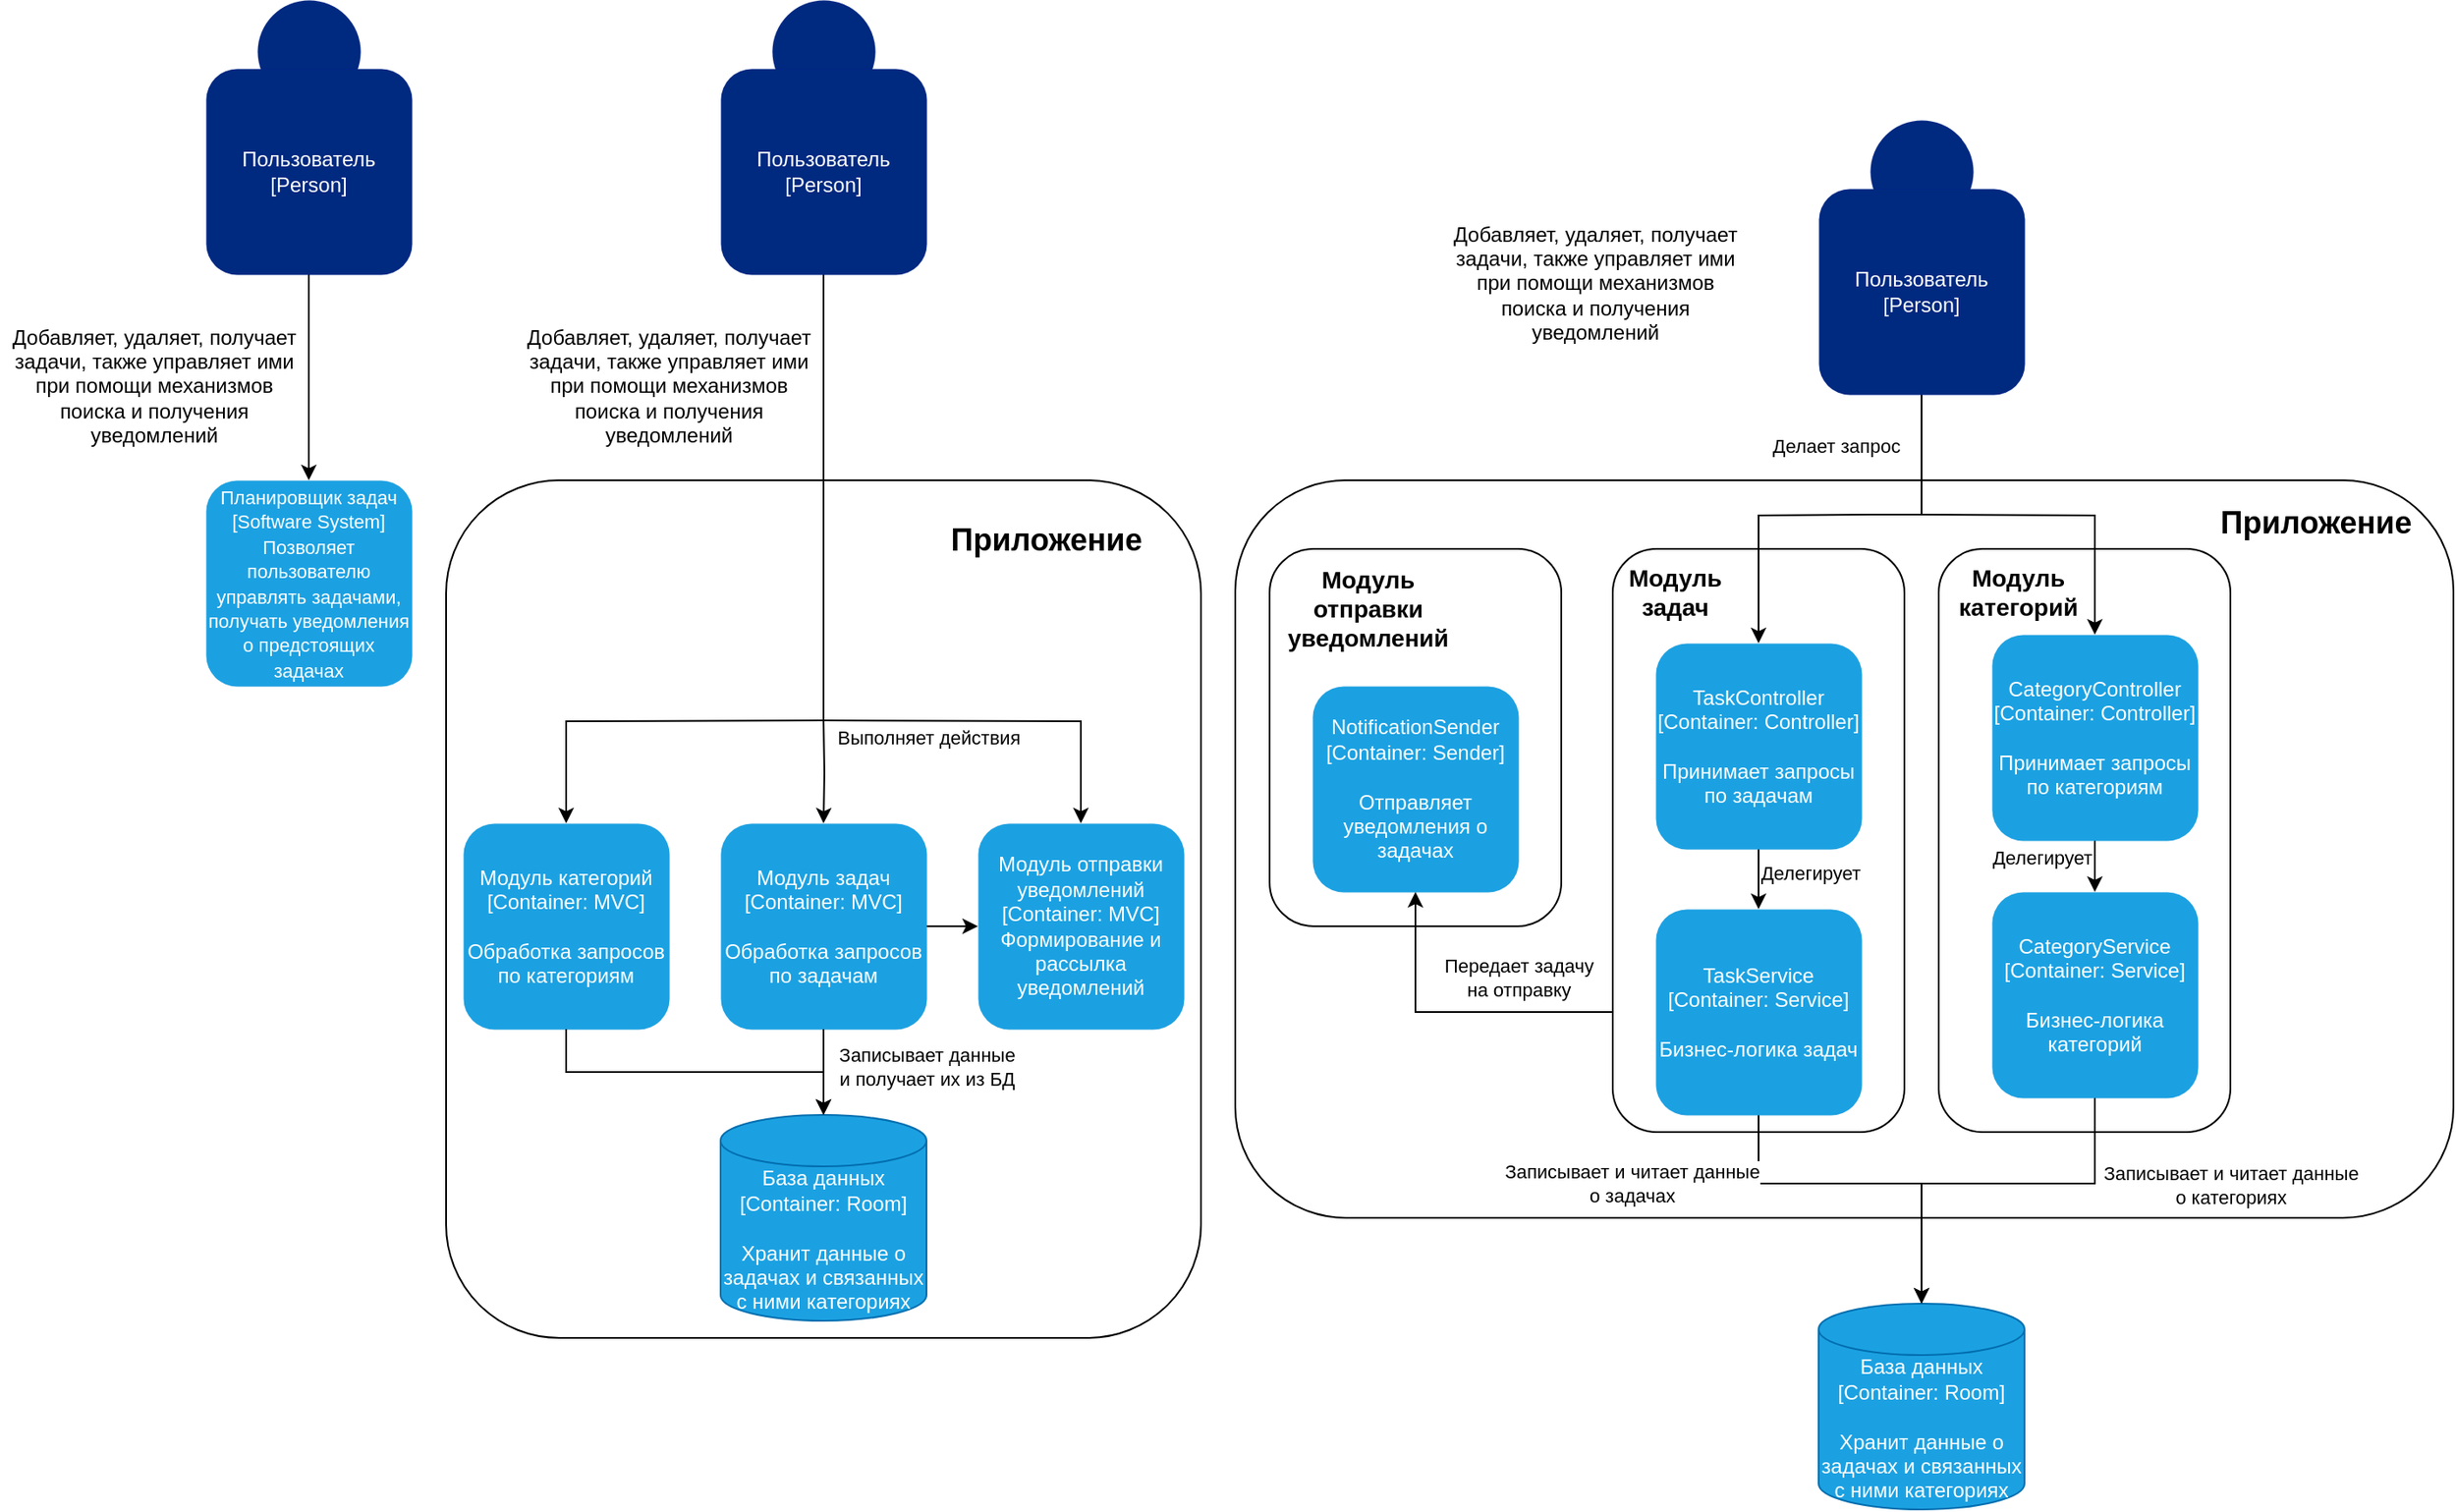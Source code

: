 <mxfile version="26.1.2">
  <diagram name="Страница — 1" id="6t5nJMEI3KqYbJPO9t5t">
    <mxGraphModel dx="1247" dy="806" grid="1" gridSize="10" guides="1" tooltips="1" connect="1" arrows="1" fold="1" page="1" pageScale="1" pageWidth="827" pageHeight="1169" math="0" shadow="0">
      <root>
        <mxCell id="0" />
        <mxCell id="1" parent="0" />
        <mxCell id="RTn24-GKLK9f-faSXiBH-3" value="" style="ellipse;whiteSpace=wrap;html=1;aspect=fixed;fillColor=light-dark(#002980,#6DB2FF);fontColor=#ffffff;strokeColor=#001DBC;strokeWidth=0;" parent="1" vertex="1">
          <mxGeometry x="190" y="80" width="60" height="60" as="geometry" />
        </mxCell>
        <mxCell id="RTn24-GKLK9f-faSXiBH-7" style="edgeStyle=orthogonalEdgeStyle;rounded=0;orthogonalLoop=1;jettySize=auto;html=1;exitX=0.5;exitY=1;exitDx=0;exitDy=0;entryX=0.5;entryY=0;entryDx=0;entryDy=0;" parent="1" source="RTn24-GKLK9f-faSXiBH-4" target="RTn24-GKLK9f-faSXiBH-6" edge="1">
          <mxGeometry relative="1" as="geometry" />
        </mxCell>
        <mxCell id="RTn24-GKLK9f-faSXiBH-4" value="&lt;div&gt;Пользователь&lt;/div&gt;&lt;div&gt;[Person]&lt;/div&gt;" style="rounded=1;whiteSpace=wrap;html=1;fillColor=light-dark(#002980,#6DB2FF);fontColor=#ffffff;strokeColor=#001DBC;strokeWidth=0;" parent="1" vertex="1">
          <mxGeometry x="160" y="120" width="120" height="120" as="geometry" />
        </mxCell>
        <mxCell id="RTn24-GKLK9f-faSXiBH-6" value="&lt;div&gt;&lt;font style=&quot;font-size: 11px;&quot;&gt;Планировщик задач&lt;/font&gt;&lt;/div&gt;&lt;div&gt;&lt;font style=&quot;font-size: 11px;&quot;&gt;[Software System]&lt;/font&gt;&lt;/div&gt;&lt;div&gt;&lt;font style=&quot;font-size: 11px;&quot;&gt;Позволяет пользователю управлять задачами, получать уведомления о предстоящих задачах&lt;/font&gt;&lt;/div&gt;" style="rounded=1;whiteSpace=wrap;html=1;fillColor=#1ba1e2;fontColor=#ffffff;strokeColor=#006EAF;strokeWidth=0;" parent="1" vertex="1">
          <mxGeometry x="160" y="360" width="120" height="120" as="geometry" />
        </mxCell>
        <mxCell id="RTn24-GKLK9f-faSXiBH-8" value="Добавляет, удаляет, получает задачи, также управляет ими при помощи механизмов поиска и получения уведомлений" style="text;html=1;align=center;verticalAlign=middle;whiteSpace=wrap;rounded=0;" parent="1" vertex="1">
          <mxGeometry x="40" y="290" width="180" height="30" as="geometry" />
        </mxCell>
        <mxCell id="RTn24-GKLK9f-faSXiBH-9" value="" style="ellipse;whiteSpace=wrap;html=1;aspect=fixed;fillColor=light-dark(#002980,#6DB2FF);fontColor=#ffffff;strokeColor=#001DBC;strokeWidth=0;" parent="1" vertex="1">
          <mxGeometry x="490" y="80" width="60" height="60" as="geometry" />
        </mxCell>
        <mxCell id="RTn24-GKLK9f-faSXiBH-13" value="Добавляет, удаляет, получает задачи, также управляет ими при помощи механизмов поиска и получения уведомлений" style="text;html=1;align=center;verticalAlign=middle;whiteSpace=wrap;rounded=0;" parent="1" vertex="1">
          <mxGeometry x="340" y="290" width="180" height="30" as="geometry" />
        </mxCell>
        <mxCell id="RTn24-GKLK9f-faSXiBH-14" value="" style="rounded=1;whiteSpace=wrap;html=1;" parent="1" vertex="1">
          <mxGeometry x="300" y="360" width="440" height="500" as="geometry" />
        </mxCell>
        <mxCell id="RTn24-GKLK9f-faSXiBH-26" style="edgeStyle=orthogonalEdgeStyle;rounded=0;orthogonalLoop=1;jettySize=auto;html=1;exitX=0.5;exitY=1;exitDx=0;exitDy=0;endArrow=none;startFill=0;" parent="1" source="RTn24-GKLK9f-faSXiBH-25" edge="1">
          <mxGeometry relative="1" as="geometry">
            <mxPoint x="520" y="500" as="targetPoint" />
          </mxGeometry>
        </mxCell>
        <mxCell id="RTn24-GKLK9f-faSXiBH-25" value="&lt;div&gt;Пользователь&lt;/div&gt;&lt;div&gt;[Person]&lt;/div&gt;" style="rounded=1;whiteSpace=wrap;html=1;fillColor=light-dark(#002980,#6DB2FF);fontColor=#ffffff;strokeColor=#001DBC;strokeWidth=0;" parent="1" vertex="1">
          <mxGeometry x="460" y="120" width="120" height="120" as="geometry" />
        </mxCell>
        <mxCell id="e6Vh-1UxcKyXi4ei9MSc-2" style="edgeStyle=orthogonalEdgeStyle;rounded=0;orthogonalLoop=1;jettySize=auto;html=1;exitX=0.5;exitY=1;exitDx=0;exitDy=0;entryX=0.5;entryY=0;entryDx=0;entryDy=0;" parent="1" target="e6Vh-1UxcKyXi4ei9MSc-1" edge="1">
          <mxGeometry relative="1" as="geometry">
            <mxPoint x="520" y="500" as="sourcePoint" />
          </mxGeometry>
        </mxCell>
        <mxCell id="e6Vh-1UxcKyXi4ei9MSc-4" value="Выполняет действия" style="edgeLabel;html=1;align=center;verticalAlign=middle;resizable=0;points=[];" parent="e6Vh-1UxcKyXi4ei9MSc-2" vertex="1" connectable="0">
          <mxGeometry x="-0.1" y="1" relative="1" as="geometry">
            <mxPoint x="59" y="-17" as="offset" />
          </mxGeometry>
        </mxCell>
        <mxCell id="e6Vh-1UxcKyXi4ei9MSc-8" style="edgeStyle=orthogonalEdgeStyle;rounded=0;orthogonalLoop=1;jettySize=auto;html=1;exitX=0.5;exitY=1;exitDx=0;exitDy=0;entryX=0.5;entryY=0;entryDx=0;entryDy=0;" parent="1" target="e6Vh-1UxcKyXi4ei9MSc-6" edge="1">
          <mxGeometry relative="1" as="geometry">
            <mxPoint x="520" y="500" as="sourcePoint" />
          </mxGeometry>
        </mxCell>
        <mxCell id="e6Vh-1UxcKyXi4ei9MSc-9" style="edgeStyle=orthogonalEdgeStyle;rounded=0;orthogonalLoop=1;jettySize=auto;html=1;exitX=0.5;exitY=1;exitDx=0;exitDy=0;entryX=0.5;entryY=0;entryDx=0;entryDy=0;" parent="1" target="e6Vh-1UxcKyXi4ei9MSc-7" edge="1">
          <mxGeometry relative="1" as="geometry">
            <mxPoint x="520" y="500" as="sourcePoint" />
          </mxGeometry>
        </mxCell>
        <mxCell id="RTn24-GKLK9f-faSXiBH-30" value="" style="ellipse;whiteSpace=wrap;html=1;aspect=fixed;fillColor=light-dark(#002980,#6DB2FF);fontColor=#ffffff;strokeColor=#001DBC;strokeWidth=0;" parent="1" vertex="1">
          <mxGeometry x="1130" y="150" width="60" height="60" as="geometry" />
        </mxCell>
        <mxCell id="RTn24-GKLK9f-faSXiBH-31" value="Добавляет, удаляет, получает задачи, также управляет ими при помощи механизмов поиска и получения уведомлений" style="text;html=1;align=center;verticalAlign=middle;whiteSpace=wrap;rounded=0;" parent="1" vertex="1">
          <mxGeometry x="880" y="230" width="180" height="30" as="geometry" />
        </mxCell>
        <mxCell id="RTn24-GKLK9f-faSXiBH-32" value="" style="rounded=1;whiteSpace=wrap;html=1;" parent="1" vertex="1">
          <mxGeometry x="760" y="360" width="710" height="430" as="geometry" />
        </mxCell>
        <mxCell id="RTn24-GKLK9f-faSXiBH-38" style="edgeStyle=orthogonalEdgeStyle;rounded=0;orthogonalLoop=1;jettySize=auto;html=1;exitX=0.5;exitY=1;exitDx=0;exitDy=0;entryX=0.5;entryY=0;entryDx=0;entryDy=0;endArrow=none;startFill=0;" parent="1" source="RTn24-GKLK9f-faSXiBH-39" edge="1">
          <mxGeometry relative="1" as="geometry">
            <mxPoint x="1130" y="380" as="targetPoint" />
            <Array as="points">
              <mxPoint x="1160" y="380" />
            </Array>
          </mxGeometry>
        </mxCell>
        <mxCell id="RTn24-GKLK9f-faSXiBH-39" value="&lt;div&gt;Пользователь&lt;/div&gt;&lt;div&gt;[Person]&lt;/div&gt;" style="rounded=1;whiteSpace=wrap;html=1;fillColor=light-dark(#002980,#6DB2FF);fontColor=#ffffff;strokeColor=#001DBC;strokeWidth=0;" parent="1" vertex="1">
          <mxGeometry x="1100" y="190" width="120" height="120" as="geometry" />
        </mxCell>
        <mxCell id="RTn24-GKLK9f-faSXiBH-57" value="&lt;font style=&quot;font-size: 18px;&quot;&gt;&lt;b&gt;Приложение&lt;/b&gt;&lt;/font&gt;" style="text;html=1;align=center;verticalAlign=middle;whiteSpace=wrap;rounded=0;" parent="1" vertex="1">
          <mxGeometry x="1360" y="370" width="60" height="30" as="geometry" />
        </mxCell>
        <mxCell id="9IknAarSX3lfLPJH-1-4-1" value="&lt;div&gt;База данных&lt;/div&gt;&lt;div&gt;[Container: Room]&lt;/div&gt;&lt;div&gt;&lt;br&gt;&lt;/div&gt;&lt;div&gt;Хранит данные о задачах и связанных с ними категориях&lt;/div&gt;" style="shape=cylinder3;whiteSpace=wrap;html=1;boundedLbl=1;backgroundOutline=1;size=15;fillColor=#1ba1e2;strokeColor=#006EAF;fontColor=#ffffff;" parent="1" vertex="1">
          <mxGeometry x="1100" y="840" width="120" height="120" as="geometry" />
        </mxCell>
        <mxCell id="9IknAarSX3lfLPJH-1-4-2" value="&lt;div&gt;База данных&lt;/div&gt;&lt;div&gt;[Container: Room]&lt;/div&gt;&lt;div&gt;&lt;br&gt;&lt;/div&gt;&lt;div&gt;Хранит данные о задачах и связанных с ними категориях&lt;/div&gt;" style="shape=cylinder3;whiteSpace=wrap;html=1;boundedLbl=1;backgroundOutline=1;size=15;fillColor=#1ba1e2;strokeColor=#006EAF;fontColor=#ffffff;" parent="1" vertex="1">
          <mxGeometry x="460" y="730" width="120" height="120" as="geometry" />
        </mxCell>
        <mxCell id="e6Vh-1UxcKyXi4ei9MSc-11" style="edgeStyle=orthogonalEdgeStyle;rounded=0;orthogonalLoop=1;jettySize=auto;html=1;exitX=1;exitY=0.5;exitDx=0;exitDy=0;entryX=0;entryY=0.5;entryDx=0;entryDy=0;" parent="1" source="e6Vh-1UxcKyXi4ei9MSc-1" target="e6Vh-1UxcKyXi4ei9MSc-7" edge="1">
          <mxGeometry relative="1" as="geometry" />
        </mxCell>
        <mxCell id="e6Vh-1UxcKyXi4ei9MSc-1" value="&lt;div&gt;Модуль задач&lt;/div&gt;&lt;div&gt;[Container: MVC]&lt;/div&gt;&lt;div&gt;&lt;br&gt;&lt;/div&gt;&lt;div&gt;Обработка запросов по задачам&lt;/div&gt;" style="rounded=1;whiteSpace=wrap;html=1;fillColor=#1ba1e2;fontColor=#ffffff;strokeColor=#006EAF;strokeWidth=0;" parent="1" vertex="1">
          <mxGeometry x="460" y="560" width="120" height="120" as="geometry" />
        </mxCell>
        <mxCell id="e6Vh-1UxcKyXi4ei9MSc-3" style="edgeStyle=orthogonalEdgeStyle;rounded=0;orthogonalLoop=1;jettySize=auto;html=1;exitX=0.5;exitY=1;exitDx=0;exitDy=0;entryX=0.5;entryY=0;entryDx=0;entryDy=0;entryPerimeter=0;" parent="1" source="e6Vh-1UxcKyXi4ei9MSc-1" target="9IknAarSX3lfLPJH-1-4-2" edge="1">
          <mxGeometry relative="1" as="geometry" />
        </mxCell>
        <mxCell id="e6Vh-1UxcKyXi4ei9MSc-5" value="&lt;div&gt;Записывает данные&lt;/div&gt;&lt;div&gt;и получает их из БД&lt;/div&gt;" style="edgeLabel;html=1;align=center;verticalAlign=middle;resizable=0;points=[];" parent="e6Vh-1UxcKyXi4ei9MSc-3" vertex="1" connectable="0">
          <mxGeometry x="-0.12" y="4" relative="1" as="geometry">
            <mxPoint x="56" as="offset" />
          </mxGeometry>
        </mxCell>
        <mxCell id="e6Vh-1UxcKyXi4ei9MSc-6" value="&lt;div&gt;&lt;div&gt;Модуль категорий&lt;/div&gt;&lt;div&gt;[Container: MVC]&lt;/div&gt;&lt;div&gt;&lt;br&gt;&lt;/div&gt;&lt;div&gt;Обработка запросов по категориям&lt;/div&gt;&lt;/div&gt;" style="rounded=1;whiteSpace=wrap;html=1;fillColor=#1ba1e2;fontColor=#ffffff;strokeColor=#006EAF;strokeWidth=0;" parent="1" vertex="1">
          <mxGeometry x="310" y="560" width="120" height="120" as="geometry" />
        </mxCell>
        <mxCell id="e6Vh-1UxcKyXi4ei9MSc-7" value="&lt;div&gt;Модуль отправки уведомлений&lt;/div&gt;&lt;div&gt;[Container: MVC]&lt;/div&gt;&lt;div&gt;Формирование и рассылка уведомлений&lt;/div&gt;" style="rounded=1;whiteSpace=wrap;html=1;fillColor=#1ba1e2;fontColor=#ffffff;strokeColor=#006EAF;strokeWidth=0;" parent="1" vertex="1">
          <mxGeometry x="610" y="560" width="120" height="120" as="geometry" />
        </mxCell>
        <mxCell id="e6Vh-1UxcKyXi4ei9MSc-10" style="edgeStyle=orthogonalEdgeStyle;rounded=0;orthogonalLoop=1;jettySize=auto;html=1;exitX=0.5;exitY=1;exitDx=0;exitDy=0;entryX=0.5;entryY=0;entryDx=0;entryDy=0;entryPerimeter=0;" parent="1" source="e6Vh-1UxcKyXi4ei9MSc-6" target="9IknAarSX3lfLPJH-1-4-2" edge="1">
          <mxGeometry relative="1" as="geometry" />
        </mxCell>
        <mxCell id="pSM8_HELhA_ape6zXi9T-1" value="&lt;font style=&quot;font-size: 18px;&quot;&gt;&lt;b&gt;Приложение&lt;/b&gt;&lt;/font&gt;" style="text;html=1;align=center;verticalAlign=middle;whiteSpace=wrap;rounded=0;" vertex="1" parent="1">
          <mxGeometry x="620" y="380" width="60" height="30" as="geometry" />
        </mxCell>
        <mxCell id="pSM8_HELhA_ape6zXi9T-2" value="" style="rounded=1;whiteSpace=wrap;html=1;" vertex="1" parent="1">
          <mxGeometry x="780" y="400" width="170" height="220" as="geometry" />
        </mxCell>
        <mxCell id="pSM8_HELhA_ape6zXi9T-3" value="&lt;div&gt;NotificationSender&lt;/div&gt;&lt;div&gt;[Container: Sender]&lt;/div&gt;&lt;div&gt;&lt;br&gt;&lt;/div&gt;&lt;div&gt;Отправляет уведомления о задачах&lt;/div&gt;" style="rounded=1;whiteSpace=wrap;html=1;fillColor=#1ba1e2;fontColor=#ffffff;strokeColor=#006EAF;strokeWidth=0;" vertex="1" parent="1">
          <mxGeometry x="805" y="480" width="120" height="120" as="geometry" />
        </mxCell>
        <mxCell id="pSM8_HELhA_ape6zXi9T-4" style="edgeStyle=orthogonalEdgeStyle;rounded=0;orthogonalLoop=1;jettySize=auto;html=1;exitX=0;exitY=0.5;exitDx=0;exitDy=0;entryX=0.5;entryY=1;entryDx=0;entryDy=0;" edge="1" parent="1" source="pSM8_HELhA_ape6zXi9T-11" target="pSM8_HELhA_ape6zXi9T-3">
          <mxGeometry relative="1" as="geometry">
            <mxPoint x="960" y="650" as="sourcePoint" />
            <mxPoint x="865" y="540" as="targetPoint" />
          </mxGeometry>
        </mxCell>
        <mxCell id="pSM8_HELhA_ape6zXi9T-5" value="&lt;div&gt;Передает задачу&lt;/div&gt;&lt;div&gt;на отправку&lt;/div&gt;" style="edgeLabel;html=1;align=center;verticalAlign=middle;resizable=0;points=[];" vertex="1" connectable="0" parent="pSM8_HELhA_ape6zXi9T-4">
          <mxGeometry x="0.183" y="-3" relative="1" as="geometry">
            <mxPoint x="44" y="-17" as="offset" />
          </mxGeometry>
        </mxCell>
        <mxCell id="pSM8_HELhA_ape6zXi9T-6" value="&lt;div align=&quot;center&quot;&gt;&lt;font style=&quot;font-size: 14px;&quot;&gt;&lt;b&gt;Модуль отправки уведомлений&lt;/b&gt;&lt;/font&gt;&lt;/div&gt;" style="text;html=1;align=center;verticalAlign=middle;whiteSpace=wrap;rounded=0;" vertex="1" parent="1">
          <mxGeometry x="800" y="420" width="75" height="30" as="geometry" />
        </mxCell>
        <mxCell id="pSM8_HELhA_ape6zXi9T-7" value="" style="rounded=1;whiteSpace=wrap;html=1;" vertex="1" parent="1">
          <mxGeometry x="980" y="400" width="170" height="340" as="geometry" />
        </mxCell>
        <mxCell id="pSM8_HELhA_ape6zXi9T-8" value="&lt;div align=&quot;center&quot;&gt;&lt;font style=&quot;font-size: 14px;&quot;&gt;&lt;b&gt;Модуль задач&lt;/b&gt;&lt;/font&gt;&lt;/div&gt;" style="text;html=1;align=center;verticalAlign=middle;whiteSpace=wrap;rounded=0;" vertex="1" parent="1">
          <mxGeometry x="980" y="410" width="72.5" height="30" as="geometry" />
        </mxCell>
        <mxCell id="pSM8_HELhA_ape6zXi9T-9" style="edgeStyle=orthogonalEdgeStyle;rounded=0;orthogonalLoop=1;jettySize=auto;html=1;exitX=0.5;exitY=1;exitDx=0;exitDy=0;entryX=0.5;entryY=0;entryDx=0;entryDy=0;entryPerimeter=0;" edge="1" parent="1" source="pSM8_HELhA_ape6zXi9T-11" target="9IknAarSX3lfLPJH-1-4-1">
          <mxGeometry relative="1" as="geometry">
            <mxPoint x="1560" y="760" as="targetPoint" />
            <Array as="points">
              <mxPoint x="1065" y="770" />
              <mxPoint x="1160" y="770" />
              <mxPoint x="1160" y="840" />
            </Array>
          </mxGeometry>
        </mxCell>
        <mxCell id="pSM8_HELhA_ape6zXi9T-10" value="&lt;div&gt;Записывает и читает данные&lt;/div&gt;&lt;div&gt;о задачах&lt;/div&gt;" style="edgeLabel;html=1;align=center;verticalAlign=middle;resizable=0;points=[];" vertex="1" connectable="0" parent="pSM8_HELhA_ape6zXi9T-9">
          <mxGeometry x="-0.058" y="2" relative="1" as="geometry">
            <mxPoint x="-131" y="2" as="offset" />
          </mxGeometry>
        </mxCell>
        <mxCell id="pSM8_HELhA_ape6zXi9T-11" value="&lt;div&gt;TaskService&lt;/div&gt;&lt;div&gt;[Container: Service]&lt;/div&gt;&lt;div&gt;&lt;br&gt;&lt;/div&gt;&lt;div&gt;Бизнес-логика задач&lt;/div&gt;" style="rounded=1;whiteSpace=wrap;html=1;fillColor=#1ba1e2;fontColor=#ffffff;strokeColor=#006EAF;strokeWidth=0;" vertex="1" parent="1">
          <mxGeometry x="1005" y="610" width="120" height="120" as="geometry" />
        </mxCell>
        <mxCell id="pSM8_HELhA_ape6zXi9T-12" style="edgeStyle=orthogonalEdgeStyle;rounded=0;orthogonalLoop=1;jettySize=auto;html=1;entryX=0.5;entryY=0;entryDx=0;entryDy=0;" edge="1" parent="1" target="pSM8_HELhA_ape6zXi9T-15">
          <mxGeometry relative="1" as="geometry">
            <mxPoint x="1130" y="380" as="sourcePoint" />
          </mxGeometry>
        </mxCell>
        <mxCell id="pSM8_HELhA_ape6zXi9T-13" style="edgeStyle=orthogonalEdgeStyle;rounded=0;orthogonalLoop=1;jettySize=auto;html=1;exitX=0.5;exitY=1;exitDx=0;exitDy=0;entryX=0.5;entryY=0;entryDx=0;entryDy=0;" edge="1" parent="1" source="pSM8_HELhA_ape6zXi9T-15" target="pSM8_HELhA_ape6zXi9T-11">
          <mxGeometry relative="1" as="geometry" />
        </mxCell>
        <mxCell id="pSM8_HELhA_ape6zXi9T-14" value="Делегирует" style="edgeLabel;html=1;align=center;verticalAlign=middle;resizable=0;points=[];" vertex="1" connectable="0" parent="pSM8_HELhA_ape6zXi9T-13">
          <mxGeometry x="-0.22" y="6" relative="1" as="geometry">
            <mxPoint x="24" as="offset" />
          </mxGeometry>
        </mxCell>
        <mxCell id="pSM8_HELhA_ape6zXi9T-15" value="&lt;div&gt;TaskController&lt;/div&gt;&lt;div&gt;[Container: Controller]&lt;/div&gt;&lt;div&gt;&lt;br&gt;&lt;/div&gt;&lt;div&gt;Принимает запросы по задачам&lt;/div&gt;" style="rounded=1;whiteSpace=wrap;html=1;fillColor=#1ba1e2;fontColor=#ffffff;strokeColor=#006EAF;strokeWidth=0;" vertex="1" parent="1">
          <mxGeometry x="1005" y="455" width="120" height="120" as="geometry" />
        </mxCell>
        <mxCell id="pSM8_HELhA_ape6zXi9T-17" value="" style="rounded=1;whiteSpace=wrap;html=1;" vertex="1" parent="1">
          <mxGeometry x="1170" y="400" width="170" height="340" as="geometry" />
        </mxCell>
        <mxCell id="pSM8_HELhA_ape6zXi9T-18" value="&lt;div align=&quot;center&quot;&gt;&lt;font style=&quot;font-size: 14px;&quot;&gt;&lt;b&gt;Модуль категорий&lt;/b&gt;&lt;/font&gt;&lt;/div&gt;" style="text;html=1;align=center;verticalAlign=middle;whiteSpace=wrap;rounded=0;" vertex="1" parent="1">
          <mxGeometry x="1180" y="410" width="72.5" height="30" as="geometry" />
        </mxCell>
        <mxCell id="pSM8_HELhA_ape6zXi9T-19" style="edgeStyle=orthogonalEdgeStyle;rounded=0;orthogonalLoop=1;jettySize=auto;html=1;entryX=0.5;entryY=0;entryDx=0;entryDy=0;" edge="1" parent="1" target="pSM8_HELhA_ape6zXi9T-26">
          <mxGeometry relative="1" as="geometry">
            <mxPoint x="1160" y="380" as="sourcePoint" />
          </mxGeometry>
        </mxCell>
        <mxCell id="pSM8_HELhA_ape6zXi9T-20" value="Делает запрос" style="edgeLabel;html=1;align=center;verticalAlign=middle;resizable=0;points=[];" vertex="1" connectable="0" parent="pSM8_HELhA_ape6zXi9T-19">
          <mxGeometry x="-0.863" y="3" relative="1" as="geometry">
            <mxPoint x="-62" y="-37" as="offset" />
          </mxGeometry>
        </mxCell>
        <mxCell id="pSM8_HELhA_ape6zXi9T-21" style="edgeStyle=orthogonalEdgeStyle;rounded=0;orthogonalLoop=1;jettySize=auto;html=1;exitX=0.5;exitY=1;exitDx=0;exitDy=0;entryX=0.5;entryY=0;entryDx=0;entryDy=0;entryPerimeter=0;" edge="1" parent="1" source="pSM8_HELhA_ape6zXi9T-23" target="9IknAarSX3lfLPJH-1-4-1">
          <mxGeometry relative="1" as="geometry">
            <mxPoint x="1150" y="850" as="targetPoint" />
            <Array as="points">
              <mxPoint x="1261" y="770" />
              <mxPoint x="1160" y="770" />
              <mxPoint x="1160" y="840" />
            </Array>
          </mxGeometry>
        </mxCell>
        <mxCell id="pSM8_HELhA_ape6zXi9T-22" value="Записывает и читает данные&lt;br&gt;о категориях" style="edgeLabel;html=1;align=center;verticalAlign=middle;resizable=0;points=[];" vertex="1" connectable="0" parent="pSM8_HELhA_ape6zXi9T-21">
          <mxGeometry x="-0.72" y="-1" relative="1" as="geometry">
            <mxPoint x="80" y="20" as="offset" />
          </mxGeometry>
        </mxCell>
        <mxCell id="pSM8_HELhA_ape6zXi9T-23" value="&lt;div&gt;CategoryService&lt;/div&gt;&lt;div&gt;[Container: Service]&lt;/div&gt;&lt;div&gt;&lt;br&gt;&lt;/div&gt;&lt;div&gt;Бизнес-логика категорий&lt;/div&gt;" style="rounded=1;whiteSpace=wrap;html=1;fillColor=#1ba1e2;fontColor=#ffffff;strokeColor=#006EAF;strokeWidth=0;" vertex="1" parent="1">
          <mxGeometry x="1201" y="600" width="120" height="120" as="geometry" />
        </mxCell>
        <mxCell id="pSM8_HELhA_ape6zXi9T-24" style="edgeStyle=orthogonalEdgeStyle;rounded=0;orthogonalLoop=1;jettySize=auto;html=1;exitX=0.5;exitY=1;exitDx=0;exitDy=0;entryX=0.5;entryY=0;entryDx=0;entryDy=0;" edge="1" parent="1" source="pSM8_HELhA_ape6zXi9T-26" target="pSM8_HELhA_ape6zXi9T-23">
          <mxGeometry relative="1" as="geometry" />
        </mxCell>
        <mxCell id="pSM8_HELhA_ape6zXi9T-25" value="Делегирует" style="edgeLabel;html=1;align=center;verticalAlign=middle;resizable=0;points=[];" vertex="1" connectable="0" parent="pSM8_HELhA_ape6zXi9T-24">
          <mxGeometry x="0.016" y="7" relative="1" as="geometry">
            <mxPoint x="-38" y="-5" as="offset" />
          </mxGeometry>
        </mxCell>
        <mxCell id="pSM8_HELhA_ape6zXi9T-26" value="&lt;div&gt;CategoryController&lt;/div&gt;&lt;div&gt;[Container: Controller]&lt;/div&gt;&lt;div&gt;&lt;br&gt;&lt;/div&gt;&lt;div&gt;Принимает запросы по категориям&lt;/div&gt;" style="rounded=1;whiteSpace=wrap;html=1;fillColor=#1ba1e2;fontColor=#ffffff;strokeColor=#006EAF;strokeWidth=0;" vertex="1" parent="1">
          <mxGeometry x="1201" y="450" width="120" height="120" as="geometry" />
        </mxCell>
      </root>
    </mxGraphModel>
  </diagram>
</mxfile>
